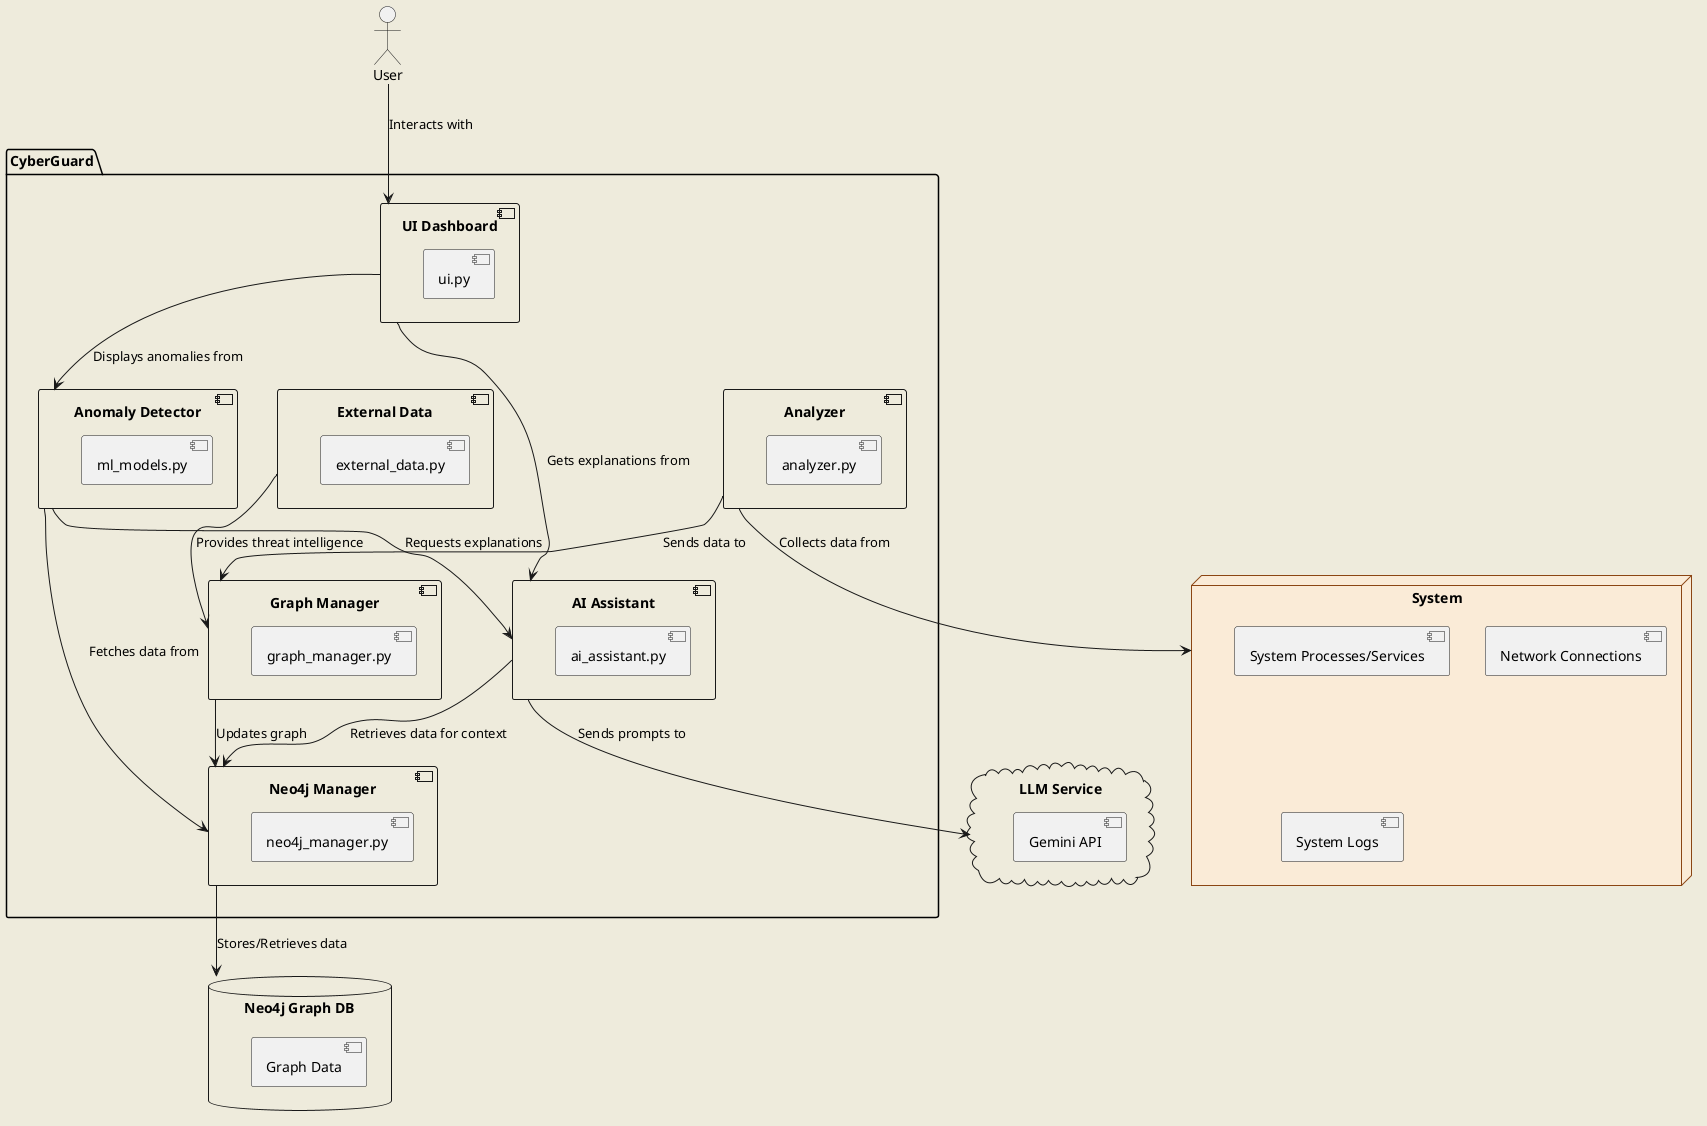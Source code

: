 @startuml
skinparam backgroundColor #EEEBDC
skinparam node {
    BackgroundColor AntiqueWhite
    BorderColor SaddleBrown
}

actor User

package "CyberGuard" {
    component Analyzer {
        [analyzer.py]
    }
    component "Graph Manager" {
        [graph_manager.py]
    }
    component "Neo4j Manager" {
        [neo4j_manager.py]
    }
    component "Anomaly Detector" {
        [ml_models.py]
    }
    component "AI Assistant" {
        [ai_assistant.py]
    }
    component "UI Dashboard" {
        [ui.py]
    }
    component "External Data" {
        [external_data.py]
    }
}

node "System" {
    [System Processes/Services]
    [Network Connections]
    [System Logs]
}

database "Neo4j Graph DB" {
    [Graph Data]
}

cloud "LLM Service" {
    [Gemini API]
}

"User" --> "UI Dashboard" : Interacts with
"UI Dashboard" --> "Anomaly Detector" : Displays anomalies from
"UI Dashboard" --> "AI Assistant" : Gets explanations from
"AI Assistant" --> "LLM Service" : Sends prompts to
"Anomaly Detector" --> "AI Assistant" : Requests explanations
Analyzer --> "System" : Collects data from
Analyzer --> "Graph Manager" : Sends data to
"Graph Manager" --> "Neo4j Manager" : Updates graph
"Neo4j Manager" --> "Neo4j Graph DB" : Stores/Retrieves data
"Anomaly Detector" --> "Neo4j Manager" : Fetches data from
"External Data" --> "Graph Manager" : Provides threat intelligence
"AI Assistant" --> "Neo4j Manager" : Retrieves data for context

@enduml
